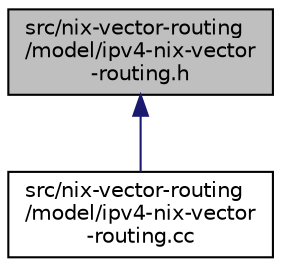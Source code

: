 digraph "src/nix-vector-routing/model/ipv4-nix-vector-routing.h"
{
 // LATEX_PDF_SIZE
  edge [fontname="Helvetica",fontsize="10",labelfontname="Helvetica",labelfontsize="10"];
  node [fontname="Helvetica",fontsize="10",shape=record];
  Node1 [label="src/nix-vector-routing\l/model/ipv4-nix-vector\l-routing.h",height=0.2,width=0.4,color="black", fillcolor="grey75", style="filled", fontcolor="black",tooltip=" "];
  Node1 -> Node2 [dir="back",color="midnightblue",fontsize="10",style="solid",fontname="Helvetica"];
  Node2 [label="src/nix-vector-routing\l/model/ipv4-nix-vector\l-routing.cc",height=0.2,width=0.4,color="black", fillcolor="white", style="filled",URL="$ipv4-nix-vector-routing_8cc.html",tooltip=" "];
}
